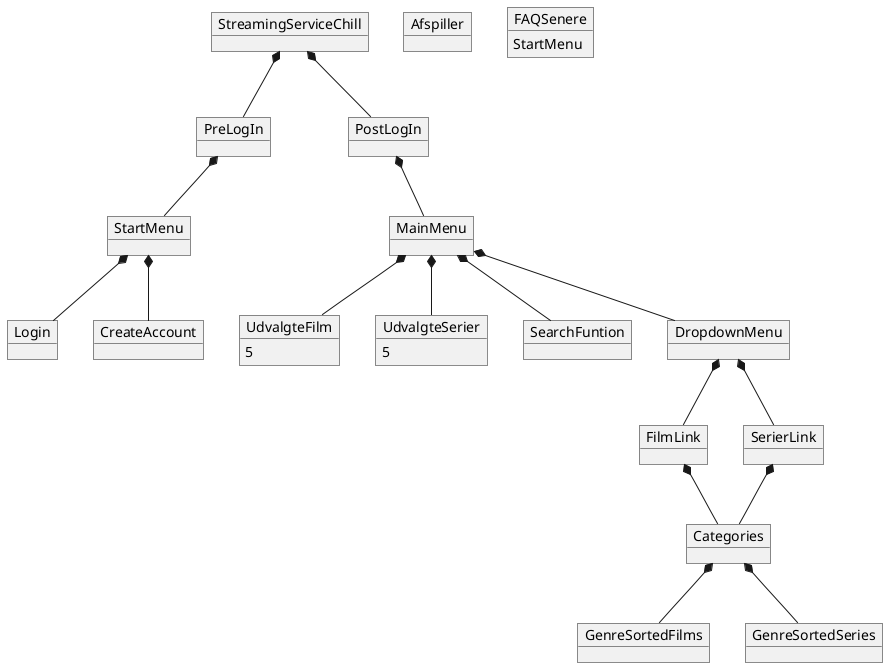 @startuml
'https://plantuml.com/object-diagram

object StreamingServiceChill

object PreLogIn
object StartMenu
object Login
object CreateAccount

object PostLogIn
object MainMenu
object UdvalgteFilm
UdvalgteFilm : 5
object UdvalgteSerier
UdvalgteSerier : 5
object SearchFuntion
object DropdownMenu
object FilmLink
object SerierLink
object Categories
object GenreSortedFilms
object GenreSortedSeries

object Afspiller


object FAQSenere
FAQSenere : StartMenu



StreamingServiceChill *--PreLogIn
PreLogIn *-- StartMenu
StartMenu *-- Login
StartMenu *-- CreateAccount
StreamingServiceChill *--PostLogIn
PostLogIn *-- MainMenu

MainMenu *-- UdvalgteFilm
MainMenu *-- UdvalgteSerier
MainMenu *-- SearchFuntion
MainMenu *-- DropdownMenu

DropdownMenu *-- FilmLink
DropdownMenu *-- SerierLink

FilmLink *-- Categories
SerierLink *-- Categories
Categories *-- GenreSortedFilms
Categories *-- GenreSortedSeries


@enduml
